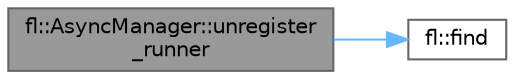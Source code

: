 digraph "fl::AsyncManager::unregister_runner"
{
 // INTERACTIVE_SVG=YES
 // LATEX_PDF_SIZE
  bgcolor="transparent";
  edge [fontname=Helvetica,fontsize=10,labelfontname=Helvetica,labelfontsize=10];
  node [fontname=Helvetica,fontsize=10,shape=box,height=0.2,width=0.4];
  rankdir="LR";
  Node1 [id="Node000001",label="fl::AsyncManager::unregister\l_runner",height=0.2,width=0.4,color="gray40", fillcolor="grey60", style="filled", fontcolor="black",tooltip="Unregister an async runner."];
  Node1 -> Node2 [id="edge1_Node000001_Node000002",color="steelblue1",style="solid",tooltip=" "];
  Node2 [id="Node000002",label="fl::find",height=0.2,width=0.4,color="grey40", fillcolor="white", style="filled",URL="$d4/d36/namespacefl_a13d1bba7e6e0ab19d967c1b146313efe.html#a13d1bba7e6e0ab19d967c1b146313efe",tooltip=" "];
}
